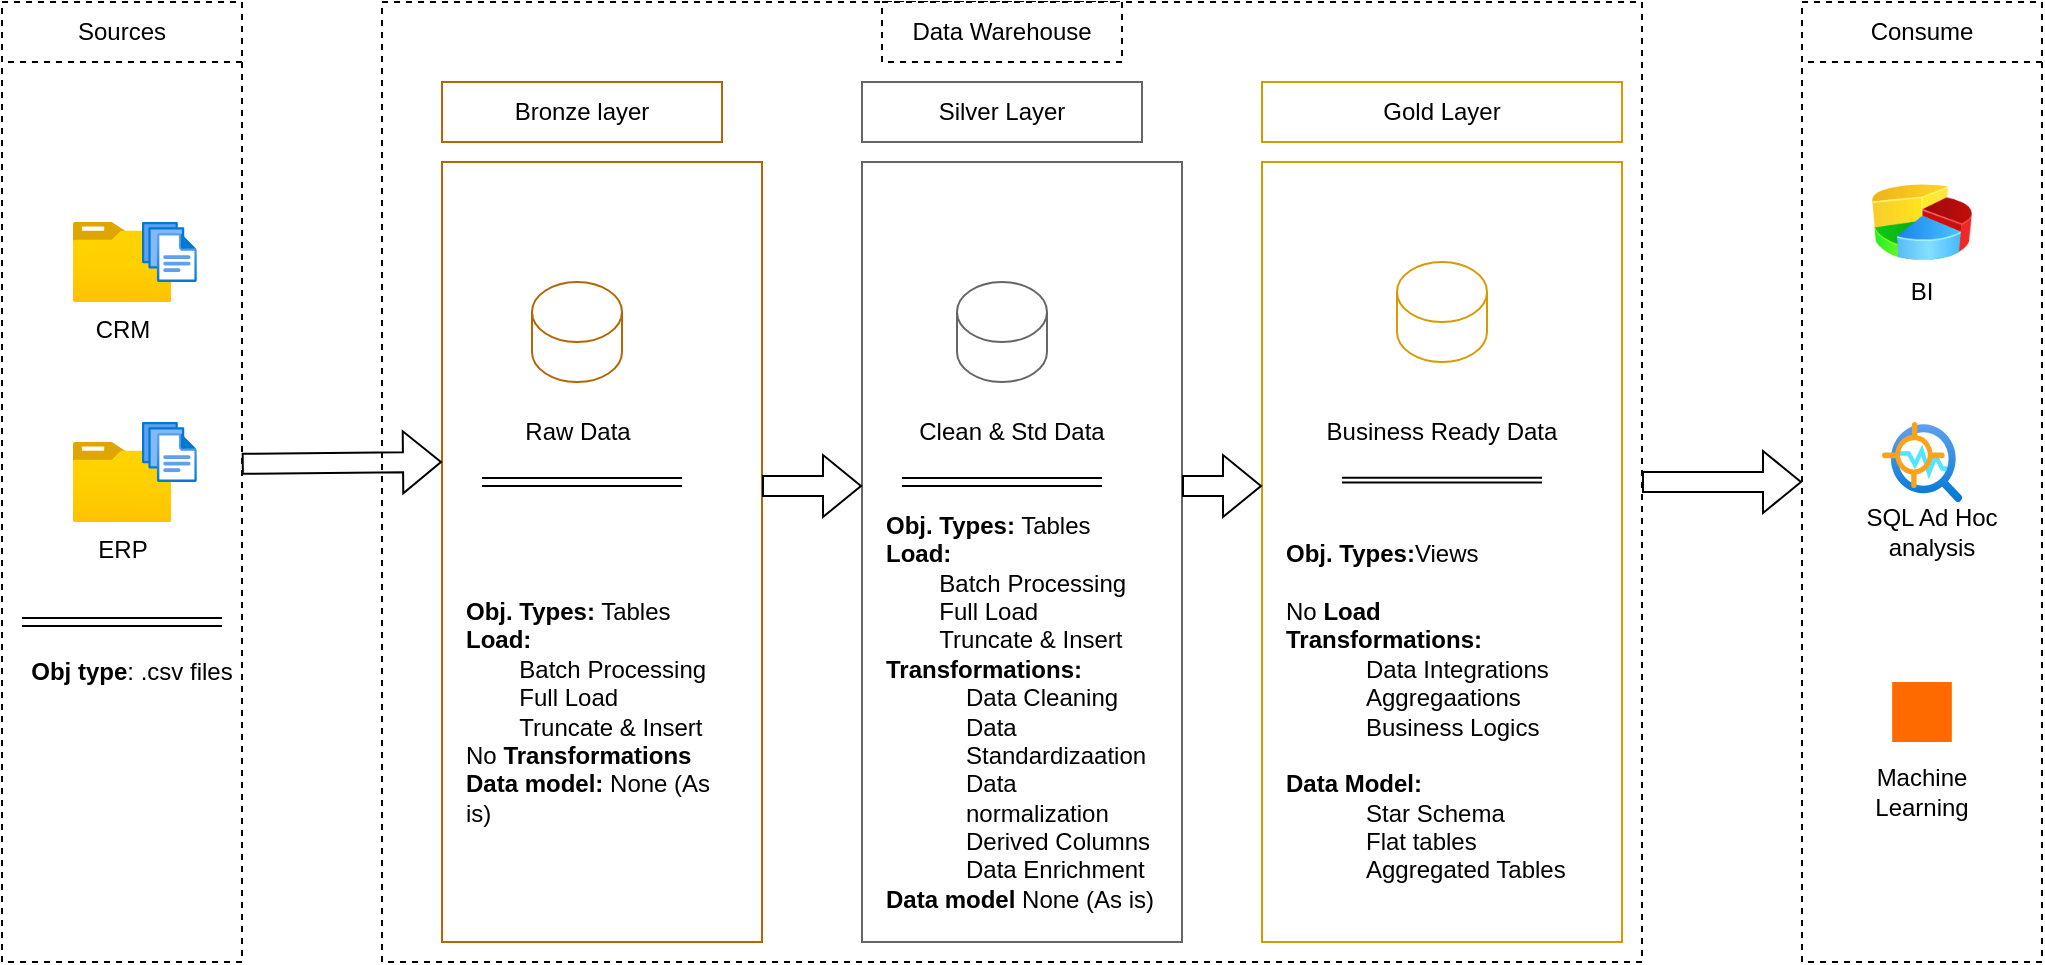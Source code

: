 <mxfile version="28.1.2">
  <diagram name="Page-1" id="6W-ioCo0uOxTu417xkjj">
    <mxGraphModel dx="1155" dy="834" grid="1" gridSize="10" guides="1" tooltips="1" connect="1" arrows="1" fold="1" page="1" pageScale="1" pageWidth="1100" pageHeight="850" background="none" math="0" shadow="0">
      <root>
        <mxCell id="0" />
        <mxCell id="1" parent="0" />
        <mxCell id="kz_9Y1ZBVsaKenBVrDUj-2" value="Sources" style="rounded=0;whiteSpace=wrap;html=1;fillColor=none;dashed=1;" vertex="1" parent="1">
          <mxGeometry x="40" y="120" width="120" height="30" as="geometry" />
        </mxCell>
        <mxCell id="kz_9Y1ZBVsaKenBVrDUj-4" value="" style="rounded=0;whiteSpace=wrap;html=1;fillColor=none;dashed=1;" vertex="1" parent="1">
          <mxGeometry x="40" y="120" width="120" height="480" as="geometry" />
        </mxCell>
        <mxCell id="kz_9Y1ZBVsaKenBVrDUj-7" value="" style="rounded=0;whiteSpace=wrap;html=1;fillColor=none;dashed=1;" vertex="1" parent="1">
          <mxGeometry x="230" y="120" width="630" height="480" as="geometry" />
        </mxCell>
        <mxCell id="kz_9Y1ZBVsaKenBVrDUj-8" value="Data Warehouse" style="rounded=0;whiteSpace=wrap;html=1;dashed=1;" vertex="1" parent="1">
          <mxGeometry x="480" y="120" width="120" height="30" as="geometry" />
        </mxCell>
        <mxCell id="kz_9Y1ZBVsaKenBVrDUj-9" value="Consume" style="rounded=0;whiteSpace=wrap;html=1;fillColor=none;dashed=1;" vertex="1" parent="1">
          <mxGeometry x="940" y="120" width="120" height="30" as="geometry" />
        </mxCell>
        <mxCell id="kz_9Y1ZBVsaKenBVrDUj-11" value="" style="rounded=0;whiteSpace=wrap;html=1;fillColor=none;dashed=1;" vertex="1" parent="1">
          <mxGeometry x="940" y="120" width="120" height="480" as="geometry" />
        </mxCell>
        <mxCell id="kz_9Y1ZBVsaKenBVrDUj-12" value="Bronze layer" style="rounded=0;whiteSpace=wrap;html=1;fillColor=none;strokeColor=#b46504;" vertex="1" parent="1">
          <mxGeometry x="260" y="160" width="140" height="30" as="geometry" />
        </mxCell>
        <mxCell id="kz_9Y1ZBVsaKenBVrDUj-13" value="" style="rounded=0;whiteSpace=wrap;html=1;fillColor=none;strokeColor=#b46504;" vertex="1" parent="1">
          <mxGeometry x="260" y="200" width="160" height="390" as="geometry" />
        </mxCell>
        <mxCell id="kz_9Y1ZBVsaKenBVrDUj-14" value="Silver Layer" style="rounded=0;whiteSpace=wrap;html=1;fillColor=none;gradientColor=#b3b3b3;strokeColor=#666666;" vertex="1" parent="1">
          <mxGeometry x="470" y="160" width="140" height="30" as="geometry" />
        </mxCell>
        <mxCell id="kz_9Y1ZBVsaKenBVrDUj-15" value="" style="rounded=0;whiteSpace=wrap;html=1;fillColor=none;gradientColor=#b3b3b3;strokeColor=#666666;" vertex="1" parent="1">
          <mxGeometry x="470" y="200" width="160" height="390" as="geometry" />
        </mxCell>
        <mxCell id="kz_9Y1ZBVsaKenBVrDUj-16" value="Gold Layer" style="rounded=0;whiteSpace=wrap;html=1;fillColor=none;gradientColor=#ffa500;strokeColor=#d79b00;" vertex="1" parent="1">
          <mxGeometry x="670" y="160" width="180" height="30" as="geometry" />
        </mxCell>
        <mxCell id="kz_9Y1ZBVsaKenBVrDUj-17" value="" style="rounded=0;whiteSpace=wrap;html=1;fillColor=none;gradientColor=#ffa500;strokeColor=#d79b00;" vertex="1" parent="1">
          <mxGeometry x="670" y="200" width="180" height="390" as="geometry" />
        </mxCell>
        <mxCell id="kz_9Y1ZBVsaKenBVrDUj-18" value="CRM" style="image;aspect=fixed;html=1;points=[];align=center;fontSize=12;image=img/lib/azure2/general/Folder_Blank.svg;" vertex="1" parent="1">
          <mxGeometry x="75.36" y="230" width="49.29" height="40" as="geometry" />
        </mxCell>
        <mxCell id="kz_9Y1ZBVsaKenBVrDUj-19" value="ERP" style="image;aspect=fixed;html=1;points=[];align=center;fontSize=12;image=img/lib/azure2/general/Folder_Blank.svg;" vertex="1" parent="1">
          <mxGeometry x="75.36" y="340" width="49.29" height="40" as="geometry" />
        </mxCell>
        <mxCell id="kz_9Y1ZBVsaKenBVrDUj-20" value="" style="image;aspect=fixed;html=1;points=[];align=center;fontSize=12;image=img/lib/azure2/general/Files.svg;" vertex="1" parent="1">
          <mxGeometry x="110" y="230" width="27.43" height="30" as="geometry" />
        </mxCell>
        <mxCell id="kz_9Y1ZBVsaKenBVrDUj-21" value="" style="image;aspect=fixed;html=1;points=[];align=center;fontSize=12;image=img/lib/azure2/general/Files.svg;" vertex="1" parent="1">
          <mxGeometry x="110" y="330" width="27.43" height="30" as="geometry" />
        </mxCell>
        <mxCell id="kz_9Y1ZBVsaKenBVrDUj-23" value="" style="shape=link;html=1;rounded=0;" edge="1" parent="1">
          <mxGeometry width="100" relative="1" as="geometry">
            <mxPoint x="50.01" y="430" as="sourcePoint" />
            <mxPoint x="150.01" y="430" as="targetPoint" />
          </mxGeometry>
        </mxCell>
        <mxCell id="kz_9Y1ZBVsaKenBVrDUj-24" value="&lt;b&gt;Obj type&lt;/b&gt;: .csv files" style="text;html=1;align=center;verticalAlign=middle;whiteSpace=wrap;rounded=0;" vertex="1" parent="1">
          <mxGeometry x="50" y="440" width="110" height="30" as="geometry" />
        </mxCell>
        <mxCell id="kz_9Y1ZBVsaKenBVrDUj-25" value="" style="shape=cylinder3;whiteSpace=wrap;html=1;boundedLbl=1;backgroundOutline=1;size=15;fillColor=none;strokeColor=#b46504;" vertex="1" parent="1">
          <mxGeometry x="305" y="260" width="45" height="50" as="geometry" />
        </mxCell>
        <mxCell id="kz_9Y1ZBVsaKenBVrDUj-26" value="" style="shape=cylinder3;whiteSpace=wrap;html=1;boundedLbl=1;backgroundOutline=1;size=15;fillColor=none;gradientColor=#b3b3b3;strokeColor=#666666;" vertex="1" parent="1">
          <mxGeometry x="517.5" y="260" width="45" height="50" as="geometry" />
        </mxCell>
        <mxCell id="kz_9Y1ZBVsaKenBVrDUj-27" value="" style="shape=cylinder3;whiteSpace=wrap;html=1;boundedLbl=1;backgroundOutline=1;size=15;fillColor=none;gradientColor=#ffa500;strokeColor=#d79b00;" vertex="1" parent="1">
          <mxGeometry x="737.5" y="250" width="45" height="50" as="geometry" />
        </mxCell>
        <mxCell id="kz_9Y1ZBVsaKenBVrDUj-28" value="Raw Data" style="text;html=1;align=center;verticalAlign=middle;whiteSpace=wrap;rounded=0;" vertex="1" parent="1">
          <mxGeometry x="297.5" y="320" width="60" height="30" as="geometry" />
        </mxCell>
        <mxCell id="kz_9Y1ZBVsaKenBVrDUj-29" value="Clean &amp;amp; Std Data" style="text;html=1;align=center;verticalAlign=middle;whiteSpace=wrap;rounded=0;" vertex="1" parent="1">
          <mxGeometry x="480" y="320" width="130" height="30" as="geometry" />
        </mxCell>
        <mxCell id="kz_9Y1ZBVsaKenBVrDUj-30" value="Business Ready Data" style="text;html=1;align=center;verticalAlign=middle;whiteSpace=wrap;rounded=0;" vertex="1" parent="1">
          <mxGeometry x="700" y="320" width="120" height="30" as="geometry" />
        </mxCell>
        <mxCell id="kz_9Y1ZBVsaKenBVrDUj-31" value="" style="shape=link;html=1;rounded=0;" edge="1" parent="1">
          <mxGeometry width="100" relative="1" as="geometry">
            <mxPoint x="280" y="360" as="sourcePoint" />
            <mxPoint x="380" y="360" as="targetPoint" />
          </mxGeometry>
        </mxCell>
        <mxCell id="kz_9Y1ZBVsaKenBVrDUj-32" value="" style="shape=link;html=1;rounded=0;" edge="1" parent="1">
          <mxGeometry width="100" relative="1" as="geometry">
            <mxPoint x="490" y="360" as="sourcePoint" />
            <mxPoint x="590" y="360" as="targetPoint" />
          </mxGeometry>
        </mxCell>
        <mxCell id="kz_9Y1ZBVsaKenBVrDUj-33" value="" style="shape=link;html=1;rounded=0;width=-2.381;" edge="1" parent="1">
          <mxGeometry width="100" relative="1" as="geometry">
            <mxPoint x="710" y="359.05" as="sourcePoint" />
            <mxPoint x="810" y="359.05" as="targetPoint" />
          </mxGeometry>
        </mxCell>
        <mxCell id="kz_9Y1ZBVsaKenBVrDUj-34" value="&lt;b&gt;Obj. Types:&lt;/b&gt; Tables&lt;div&gt;&lt;b&gt;Load:&lt;/b&gt;&lt;/div&gt;&lt;div&gt;&lt;span style=&quot;white-space: pre;&quot;&gt;&#x9;&lt;/span&gt;Batch Processing&lt;br&gt;&lt;/div&gt;&lt;div&gt;&lt;span style=&quot;white-space: pre;&quot;&gt;&#x9;&lt;/span&gt;Full Load&lt;br&gt;&lt;/div&gt;&lt;div&gt;&lt;span style=&quot;white-space: pre;&quot;&gt;&#x9;&lt;/span&gt;Truncate &amp;amp; Insert&lt;br&gt;&lt;/div&gt;&lt;div&gt;No &lt;b&gt;Transformations&lt;/b&gt;&lt;/div&gt;&lt;div&gt;&lt;b&gt;Data model:&lt;/b&gt; None (As is)&lt;/div&gt;" style="text;html=1;align=left;verticalAlign=middle;whiteSpace=wrap;rounded=0;" vertex="1" parent="1">
          <mxGeometry x="270" y="370" width="140" height="210" as="geometry" />
        </mxCell>
        <mxCell id="kz_9Y1ZBVsaKenBVrDUj-35" value="&lt;b&gt;Obj. Types:&lt;/b&gt; Tables&lt;div&gt;&lt;div&gt;&lt;b&gt;Load:&lt;/b&gt;&lt;/div&gt;&lt;div&gt;&lt;span style=&quot;white-space: pre;&quot;&gt;&#x9;&lt;/span&gt;Batch Processing&lt;br&gt;&lt;/div&gt;&lt;div&gt;&lt;span style=&quot;white-space: pre;&quot;&gt;&#x9;&lt;/span&gt;Full Load&lt;br&gt;&lt;/div&gt;&lt;div&gt;&lt;span style=&quot;white-space: pre;&quot;&gt;&#x9;&lt;/span&gt;Truncate &amp;amp; Insert&lt;/div&gt;&lt;/div&gt;&lt;div&gt;&lt;b&gt;Transformations:&lt;/b&gt;&lt;/div&gt;&lt;blockquote style=&quot;margin: 0 0 0 40px; border: none; padding: 0px;&quot;&gt;&lt;div&gt;Data Cleaning&lt;/div&gt;&lt;div&gt;Data Standardizaation&lt;/div&gt;&lt;div&gt;Data normalization&lt;/div&gt;&lt;div&gt;Derived Columns&lt;/div&gt;&lt;div&gt;Data Enrichment&lt;/div&gt;&lt;/blockquote&gt;&lt;div&gt;&lt;b&gt;Data model&lt;/b&gt; None (As is)&lt;/div&gt;" style="text;html=1;align=left;verticalAlign=middle;whiteSpace=wrap;rounded=0;" vertex="1" parent="1">
          <mxGeometry x="480" y="370" width="140" height="210" as="geometry" />
        </mxCell>
        <mxCell id="kz_9Y1ZBVsaKenBVrDUj-36" value="&lt;b&gt;Obj. Types:&lt;/b&gt;Views&lt;div&gt;&lt;br&gt;&lt;div&gt;No &lt;b&gt;Load&lt;/b&gt;&lt;/div&gt;&lt;div&gt;&lt;b&gt;Transformations:&lt;/b&gt;&lt;/div&gt;&lt;/div&gt;&lt;blockquote style=&quot;margin: 0 0 0 40px; border: none; padding: 0px;&quot;&gt;&lt;div&gt;&lt;div&gt;Data Integrations&lt;/div&gt;&lt;/div&gt;&lt;div&gt;&lt;div&gt;Aggregaations&lt;/div&gt;&lt;/div&gt;&lt;div&gt;&lt;div&gt;Business Logics&lt;/div&gt;&lt;/div&gt;&lt;/blockquote&gt;&lt;div&gt;&lt;div&gt;&lt;br&gt;&lt;/div&gt;&lt;div&gt;&lt;b&gt;Data Model:&lt;/b&gt;&amp;nbsp;&lt;/div&gt;&lt;/div&gt;&lt;blockquote style=&quot;margin: 0 0 0 40px; border: none; padding: 0px;&quot;&gt;&lt;div&gt;&lt;div&gt;Star Schema&lt;/div&gt;&lt;/div&gt;&lt;div&gt;&lt;div&gt;Flat tables&lt;/div&gt;&lt;/div&gt;&lt;div&gt;&lt;div&gt;Aggregated Tables&lt;/div&gt;&lt;/div&gt;&lt;/blockquote&gt;" style="text;html=1;align=left;verticalAlign=middle;whiteSpace=wrap;rounded=0;" vertex="1" parent="1">
          <mxGeometry x="680" y="370" width="160" height="210" as="geometry" />
        </mxCell>
        <mxCell id="kz_9Y1ZBVsaKenBVrDUj-37" value="" style="image;html=1;image=img/lib/clip_art/finance/Pie_Chart_128x128.png" vertex="1" parent="1">
          <mxGeometry x="975" y="200" width="50" height="60" as="geometry" />
        </mxCell>
        <mxCell id="kz_9Y1ZBVsaKenBVrDUj-39" value="" style="points=[];aspect=fixed;html=1;align=center;shadow=0;dashed=0;fillColor=#FF6A00;strokeColor=none;shape=mxgraph.alibaba_cloud.machine_learning;" vertex="1" parent="1">
          <mxGeometry x="985.09" y="460" width="29.82" height="30" as="geometry" />
        </mxCell>
        <mxCell id="kz_9Y1ZBVsaKenBVrDUj-40" value="" style="image;aspect=fixed;html=1;points=[];align=center;fontSize=12;image=img/lib/azure2/ai_machine_learning/Anomaly_Detector.svg;" vertex="1" parent="1">
          <mxGeometry x="980" y="330" width="40" height="40" as="geometry" />
        </mxCell>
        <mxCell id="kz_9Y1ZBVsaKenBVrDUj-41" value="BI" style="text;html=1;align=center;verticalAlign=middle;whiteSpace=wrap;rounded=0;" vertex="1" parent="1">
          <mxGeometry x="970" y="250" width="60" height="30" as="geometry" />
        </mxCell>
        <mxCell id="kz_9Y1ZBVsaKenBVrDUj-42" value="SQL Ad Hoc analysis" style="text;html=1;align=center;verticalAlign=middle;whiteSpace=wrap;rounded=0;" vertex="1" parent="1">
          <mxGeometry x="970" y="370" width="70" height="30" as="geometry" />
        </mxCell>
        <mxCell id="kz_9Y1ZBVsaKenBVrDUj-43" value="Machine Learning" style="text;html=1;align=center;verticalAlign=middle;whiteSpace=wrap;rounded=0;" vertex="1" parent="1">
          <mxGeometry x="955" y="500" width="90" height="30" as="geometry" />
        </mxCell>
        <mxCell id="kz_9Y1ZBVsaKenBVrDUj-44" value="" style="shape=flexArrow;endArrow=classic;html=1;rounded=0;exitX=0.999;exitY=0.481;exitDx=0;exitDy=0;exitPerimeter=0;" edge="1" parent="1" source="kz_9Y1ZBVsaKenBVrDUj-4">
          <mxGeometry width="50" height="50" relative="1" as="geometry">
            <mxPoint x="170" y="350" as="sourcePoint" />
            <mxPoint x="260" y="350" as="targetPoint" />
          </mxGeometry>
        </mxCell>
        <mxCell id="kz_9Y1ZBVsaKenBVrDUj-45" value="" style="shape=flexArrow;endArrow=classic;html=1;rounded=0;exitX=0.999;exitY=0.481;exitDx=0;exitDy=0;exitPerimeter=0;" edge="1" parent="1">
          <mxGeometry width="50" height="50" relative="1" as="geometry">
            <mxPoint x="420" y="362" as="sourcePoint" />
            <mxPoint x="470" y="362" as="targetPoint" />
          </mxGeometry>
        </mxCell>
        <mxCell id="kz_9Y1ZBVsaKenBVrDUj-46" value="" style="shape=flexArrow;endArrow=classic;html=1;rounded=0;" edge="1" parent="1">
          <mxGeometry width="50" height="50" relative="1" as="geometry">
            <mxPoint x="630" y="362" as="sourcePoint" />
            <mxPoint x="670" y="362" as="targetPoint" />
          </mxGeometry>
        </mxCell>
        <mxCell id="kz_9Y1ZBVsaKenBVrDUj-47" value="" style="shape=flexArrow;endArrow=classic;html=1;rounded=0;exitX=1;exitY=0.5;exitDx=0;exitDy=0;" edge="1" parent="1" source="kz_9Y1ZBVsaKenBVrDUj-7">
          <mxGeometry width="50" height="50" relative="1" as="geometry">
            <mxPoint x="880" y="362" as="sourcePoint" />
            <mxPoint x="940" y="360" as="targetPoint" />
          </mxGeometry>
        </mxCell>
      </root>
    </mxGraphModel>
  </diagram>
</mxfile>

